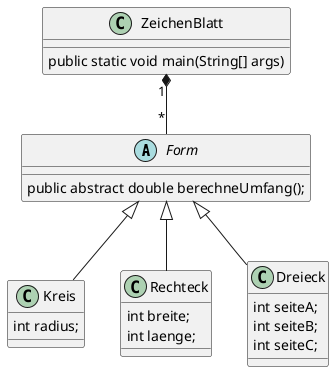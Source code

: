 @startuml

abstract class  Form {
    public abstract double berechneUmfang();
}

class Kreis {
    int radius;
}
class Rechteck {
    int breite;
    int laenge;
}
class Dreieck {
    int seiteA;
    int seiteB;
    int seiteC;
}


class ZeichenBlatt {
public static void main(String[] args)
}

ZeichenBlatt "1" *-- "*" Form

Form <|-- Kreis
Form <|-- Rechteck
Form <|-- Dreieck

@enduml